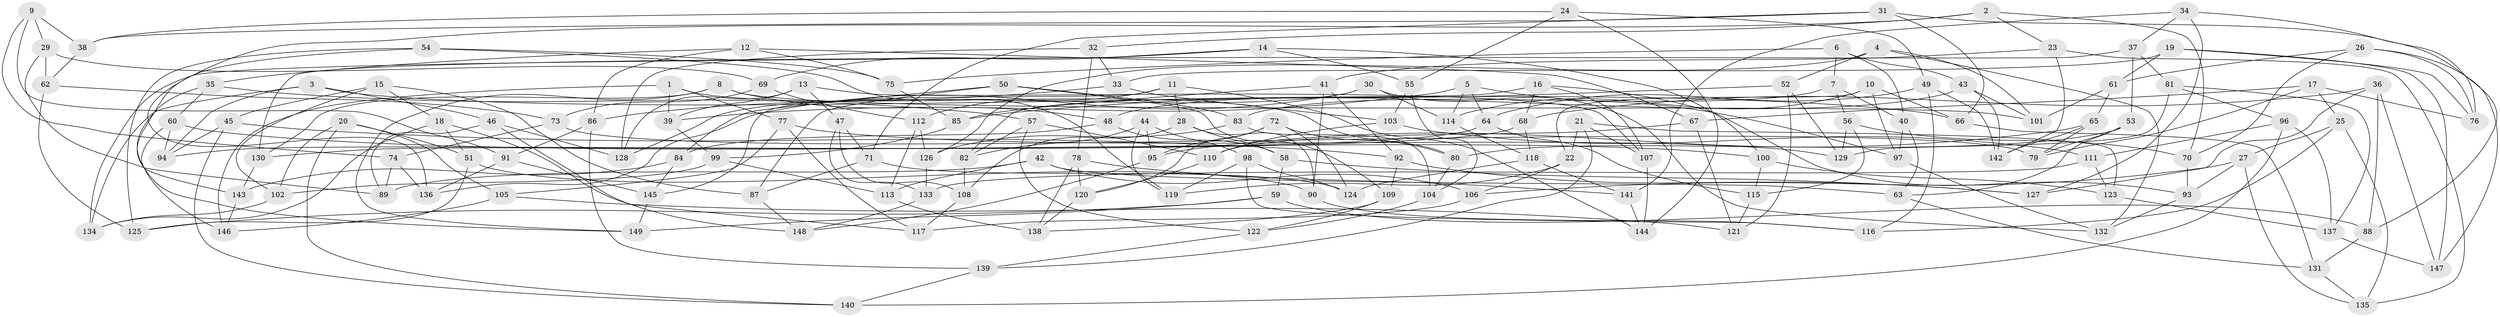 // Generated by graph-tools (version 1.1) at 2025/56/03/09/25 04:56:26]
// undirected, 149 vertices, 298 edges
graph export_dot {
graph [start="1"]
  node [color=gray90,style=filled];
  1;
  2;
  3;
  4;
  5;
  6;
  7;
  8;
  9;
  10;
  11;
  12;
  13;
  14;
  15;
  16;
  17;
  18;
  19;
  20;
  21;
  22;
  23;
  24;
  25;
  26;
  27;
  28;
  29;
  30;
  31;
  32;
  33;
  34;
  35;
  36;
  37;
  38;
  39;
  40;
  41;
  42;
  43;
  44;
  45;
  46;
  47;
  48;
  49;
  50;
  51;
  52;
  53;
  54;
  55;
  56;
  57;
  58;
  59;
  60;
  61;
  62;
  63;
  64;
  65;
  66;
  67;
  68;
  69;
  70;
  71;
  72;
  73;
  74;
  75;
  76;
  77;
  78;
  79;
  80;
  81;
  82;
  83;
  84;
  85;
  86;
  87;
  88;
  89;
  90;
  91;
  92;
  93;
  94;
  95;
  96;
  97;
  98;
  99;
  100;
  101;
  102;
  103;
  104;
  105;
  106;
  107;
  108;
  109;
  110;
  111;
  112;
  113;
  114;
  115;
  116;
  117;
  118;
  119;
  120;
  121;
  122;
  123;
  124;
  125;
  126;
  127;
  128;
  129;
  130;
  131;
  132;
  133;
  134;
  135;
  136;
  137;
  138;
  139;
  140;
  141;
  142;
  143;
  144;
  145;
  146;
  147;
  148;
  149;
  1 -- 146;
  1 -- 80;
  1 -- 39;
  1 -- 77;
  2 -- 136;
  2 -- 32;
  2 -- 70;
  2 -- 23;
  3 -- 134;
  3 -- 94;
  3 -- 46;
  3 -- 66;
  4 -- 126;
  4 -- 52;
  4 -- 101;
  4 -- 132;
  5 -- 114;
  5 -- 39;
  5 -- 97;
  5 -- 64;
  6 -- 75;
  6 -- 40;
  6 -- 7;
  6 -- 43;
  7 -- 40;
  7 -- 83;
  7 -- 56;
  8 -- 48;
  8 -- 101;
  8 -- 149;
  8 -- 130;
  9 -- 91;
  9 -- 29;
  9 -- 74;
  9 -- 38;
  10 -- 66;
  10 -- 22;
  10 -- 114;
  10 -- 97;
  11 -- 144;
  11 -- 145;
  11 -- 28;
  11 -- 112;
  12 -- 67;
  12 -- 86;
  12 -- 35;
  12 -- 75;
  13 -- 128;
  13 -- 47;
  13 -- 107;
  13 -- 39;
  14 -- 134;
  14 -- 69;
  14 -- 55;
  14 -- 100;
  15 -- 87;
  15 -- 45;
  15 -- 18;
  15 -- 102;
  16 -- 68;
  16 -- 93;
  16 -- 107;
  16 -- 82;
  17 -- 25;
  17 -- 76;
  17 -- 67;
  17 -- 79;
  18 -- 117;
  18 -- 51;
  18 -- 134;
  19 -- 147;
  19 -- 33;
  19 -- 76;
  19 -- 61;
  20 -- 51;
  20 -- 140;
  20 -- 105;
  20 -- 102;
  21 -- 139;
  21 -- 22;
  21 -- 107;
  21 -- 123;
  22 -- 106;
  22 -- 119;
  23 -- 142;
  23 -- 41;
  23 -- 135;
  24 -- 38;
  24 -- 144;
  24 -- 49;
  24 -- 55;
  25 -- 135;
  25 -- 27;
  25 -- 116;
  26 -- 76;
  26 -- 61;
  26 -- 147;
  26 -- 70;
  27 -- 135;
  27 -- 106;
  27 -- 93;
  28 -- 90;
  28 -- 108;
  28 -- 58;
  29 -- 62;
  29 -- 89;
  29 -- 69;
  30 -- 128;
  30 -- 136;
  30 -- 114;
  30 -- 132;
  31 -- 38;
  31 -- 66;
  31 -- 88;
  31 -- 71;
  32 -- 128;
  32 -- 33;
  32 -- 78;
  33 -- 86;
  33 -- 103;
  34 -- 76;
  34 -- 37;
  34 -- 141;
  34 -- 127;
  35 -- 60;
  35 -- 149;
  35 -- 57;
  36 -- 127;
  36 -- 147;
  36 -- 88;
  36 -- 68;
  37 -- 130;
  37 -- 53;
  37 -- 81;
  38 -- 62;
  39 -- 99;
  40 -- 63;
  40 -- 97;
  41 -- 92;
  41 -- 85;
  41 -- 90;
  42 -- 106;
  42 -- 113;
  42 -- 63;
  42 -- 89;
  43 -- 142;
  43 -- 101;
  43 -- 48;
  44 -- 95;
  44 -- 98;
  44 -- 119;
  44 -- 82;
  45 -- 92;
  45 -- 94;
  45 -- 140;
  46 -- 89;
  46 -- 128;
  46 -- 148;
  47 -- 108;
  47 -- 71;
  47 -- 133;
  48 -- 58;
  48 -- 84;
  49 -- 142;
  49 -- 116;
  49 -- 64;
  50 -- 109;
  50 -- 83;
  50 -- 87;
  50 -- 84;
  51 -- 90;
  51 -- 125;
  52 -- 129;
  52 -- 85;
  52 -- 121;
  53 -- 80;
  53 -- 79;
  53 -- 63;
  54 -- 75;
  54 -- 125;
  54 -- 119;
  54 -- 143;
  55 -- 103;
  55 -- 104;
  56 -- 70;
  56 -- 129;
  56 -- 115;
  57 -- 82;
  57 -- 110;
  57 -- 122;
  58 -- 127;
  58 -- 59;
  59 -- 88;
  59 -- 149;
  59 -- 125;
  60 -- 146;
  60 -- 94;
  60 -- 100;
  61 -- 101;
  61 -- 65;
  62 -- 125;
  62 -- 73;
  63 -- 131;
  64 -- 94;
  64 -- 115;
  65 -- 95;
  65 -- 142;
  65 -- 79;
  66 -- 131;
  67 -- 110;
  67 -- 121;
  68 -- 118;
  68 -- 130;
  69 -- 112;
  69 -- 73;
  70 -- 93;
  71 -- 87;
  71 -- 124;
  72 -- 95;
  72 -- 120;
  72 -- 80;
  72 -- 124;
  73 -- 79;
  73 -- 74;
  74 -- 136;
  74 -- 89;
  75 -- 85;
  77 -- 129;
  77 -- 117;
  77 -- 105;
  78 -- 120;
  78 -- 138;
  78 -- 141;
  80 -- 104;
  81 -- 129;
  81 -- 137;
  81 -- 96;
  82 -- 108;
  83 -- 126;
  83 -- 104;
  84 -- 145;
  84 -- 143;
  85 -- 99;
  86 -- 91;
  86 -- 139;
  87 -- 148;
  88 -- 131;
  90 -- 116;
  91 -- 145;
  91 -- 136;
  92 -- 109;
  92 -- 127;
  93 -- 132;
  95 -- 148;
  96 -- 140;
  96 -- 137;
  96 -- 111;
  97 -- 132;
  98 -- 116;
  98 -- 119;
  98 -- 124;
  99 -- 102;
  99 -- 113;
  100 -- 123;
  100 -- 115;
  102 -- 134;
  103 -- 111;
  103 -- 110;
  104 -- 122;
  105 -- 121;
  105 -- 146;
  106 -- 117;
  107 -- 144;
  108 -- 117;
  109 -- 122;
  109 -- 138;
  110 -- 120;
  111 -- 123;
  111 -- 133;
  112 -- 113;
  112 -- 126;
  113 -- 138;
  114 -- 118;
  115 -- 121;
  118 -- 124;
  118 -- 141;
  120 -- 138;
  122 -- 139;
  123 -- 137;
  126 -- 133;
  130 -- 143;
  131 -- 135;
  133 -- 148;
  137 -- 147;
  139 -- 140;
  141 -- 144;
  143 -- 146;
  145 -- 149;
}
